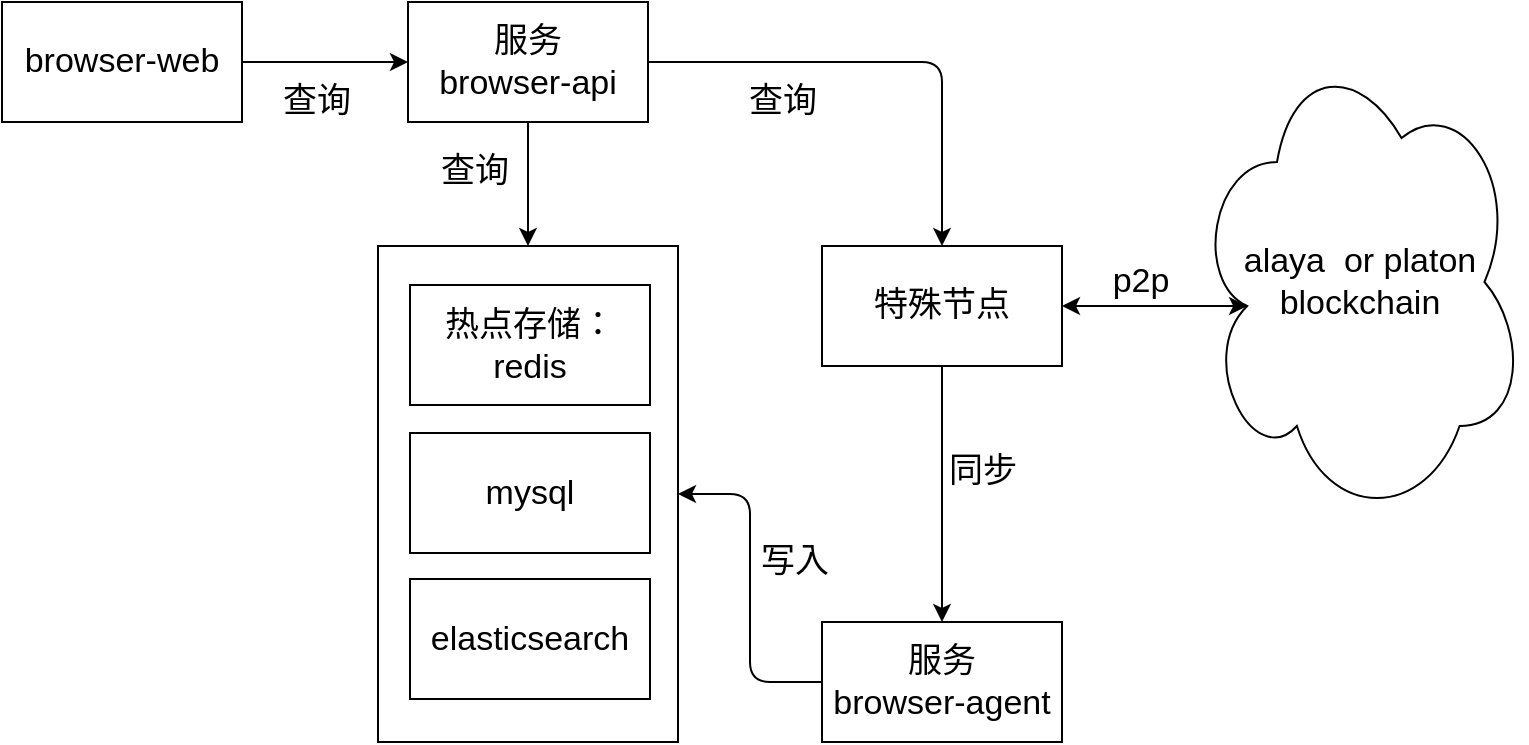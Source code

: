 <mxfile version="13.5.7" type="device"><diagram name="logical_view" id="gOOX4G0cLXrp1_yre5Qv"><mxGraphModel dx="868" dy="510" grid="1" gridSize="10" guides="1" tooltips="1" connect="1" arrows="1" fold="1" page="1" pageScale="1" pageWidth="827" pageHeight="1169" math="0" shadow="0"><root><mxCell id="fc_m-Gp1DQ3GTi2ffTte-0"/><mxCell id="fc_m-Gp1DQ3GTi2ffTte-1" parent="fc_m-Gp1DQ3GTi2ffTte-0"/><mxCell id="SwlYja6bmXtAv2LbIv9P-16" value="" style="rounded=0;whiteSpace=wrap;html=1;fontSize=17;" parent="fc_m-Gp1DQ3GTi2ffTte-1" vertex="1"><mxGeometry x="222" y="252" width="150" height="248" as="geometry"/></mxCell><mxCell id="fc_m-Gp1DQ3GTi2ffTte-3" value="browser-web" style="rounded=0;whiteSpace=wrap;html=1;fontSize=17;" parent="fc_m-Gp1DQ3GTi2ffTte-1" vertex="1"><mxGeometry x="34" y="130" width="120" height="60" as="geometry"/></mxCell><mxCell id="fc_m-Gp1DQ3GTi2ffTte-4" value="服务&lt;br style=&quot;font-size: 17px;&quot;&gt;browser-agent" style="rounded=0;whiteSpace=wrap;html=1;fontSize=17;" parent="fc_m-Gp1DQ3GTi2ffTte-1" vertex="1"><mxGeometry x="444" y="440" width="120" height="60" as="geometry"/></mxCell><mxCell id="fc_m-Gp1DQ3GTi2ffTte-6" value="服务&lt;br style=&quot;font-size: 17px;&quot;&gt;browser-api" style="rounded=0;whiteSpace=wrap;html=1;fontSize=17;" parent="fc_m-Gp1DQ3GTi2ffTte-1" vertex="1"><mxGeometry x="237" y="130" width="120" height="60" as="geometry"/></mxCell><mxCell id="fc_m-Gp1DQ3GTi2ffTte-7" value="特殊节点" style="rounded=0;whiteSpace=wrap;html=1;fontSize=17;" parent="fc_m-Gp1DQ3GTi2ffTte-1" vertex="1"><mxGeometry x="444" y="252" width="120" height="60" as="geometry"/></mxCell><mxCell id="fc_m-Gp1DQ3GTi2ffTte-8" value="mysql" style="rounded=0;whiteSpace=wrap;html=1;fontSize=17;" parent="fc_m-Gp1DQ3GTi2ffTte-1" vertex="1"><mxGeometry x="238" y="345.5" width="120" height="60" as="geometry"/></mxCell><mxCell id="fc_m-Gp1DQ3GTi2ffTte-9" value="热点存储：redis" style="rounded=0;whiteSpace=wrap;html=1;fontSize=17;" parent="fc_m-Gp1DQ3GTi2ffTte-1" vertex="1"><mxGeometry x="238" y="271.5" width="120" height="60" as="geometry"/></mxCell><mxCell id="fc_m-Gp1DQ3GTi2ffTte-17" value="" style="endArrow=classic;html=1;exitX=1;exitY=0.5;exitDx=0;exitDy=0;entryX=0;entryY=0.5;entryDx=0;entryDy=0;fontSize=17;" parent="fc_m-Gp1DQ3GTi2ffTte-1" source="fc_m-Gp1DQ3GTi2ffTte-3" target="fc_m-Gp1DQ3GTi2ffTte-6" edge="1"><mxGeometry width="50" height="50" relative="1" as="geometry"><mxPoint x="104" y="510" as="sourcePoint"/><mxPoint x="354" y="210" as="targetPoint"/></mxGeometry></mxCell><mxCell id="fc_m-Gp1DQ3GTi2ffTte-20" value="查询" style="text;html=1;resizable=0;points=[];align=center;verticalAlign=middle;labelBackgroundColor=#ffffff;fontSize=17;" parent="fc_m-Gp1DQ3GTi2ffTte-17" vertex="1" connectable="0"><mxGeometry x="-0.174" y="-1" relative="1" as="geometry"><mxPoint x="2" y="19" as="offset"/></mxGeometry></mxCell><mxCell id="fc_m-Gp1DQ3GTi2ffTte-21" value="" style="endArrow=classic;html=1;exitX=0.5;exitY=1;exitDx=0;exitDy=0;entryX=0.5;entryY=0;entryDx=0;entryDy=0;edgeStyle=orthogonalEdgeStyle;fontSize=17;" parent="fc_m-Gp1DQ3GTi2ffTte-1" source="fc_m-Gp1DQ3GTi2ffTte-7" target="fc_m-Gp1DQ3GTi2ffTte-4" edge="1"><mxGeometry width="50" height="50" relative="1" as="geometry"><mxPoint x="384" y="510" as="sourcePoint"/><mxPoint x="394" y="460" as="targetPoint"/></mxGeometry></mxCell><mxCell id="fc_m-Gp1DQ3GTi2ffTte-22" value="同步" style="text;html=1;resizable=0;points=[];align=center;verticalAlign=middle;labelBackgroundColor=#ffffff;fontSize=17;" parent="fc_m-Gp1DQ3GTi2ffTte-21" vertex="1" connectable="0"><mxGeometry x="-0.183" y="-3" relative="1" as="geometry"><mxPoint x="23" as="offset"/></mxGeometry></mxCell><mxCell id="SwlYja6bmXtAv2LbIv9P-0" value="" style="endArrow=classic;html=1;exitX=0;exitY=0.5;exitDx=0;exitDy=0;edgeStyle=orthogonalEdgeStyle;fontSize=17;entryX=1;entryY=0.5;entryDx=0;entryDy=0;" parent="fc_m-Gp1DQ3GTi2ffTte-1" source="fc_m-Gp1DQ3GTi2ffTte-4" target="SwlYja6bmXtAv2LbIv9P-16" edge="1"><mxGeometry width="50" height="50" relative="1" as="geometry"><mxPoint x="607" y="410" as="sourcePoint"/><mxPoint x="372" y="438" as="targetPoint"/></mxGeometry></mxCell><mxCell id="SwlYja6bmXtAv2LbIv9P-19" value="写入" style="text;html=1;resizable=0;points=[];align=center;verticalAlign=middle;labelBackgroundColor=#ffffff;fontSize=17;" parent="SwlYja6bmXtAv2LbIv9P-0" vertex="1" connectable="0"><mxGeometry x="0.133" y="-5" relative="1" as="geometry"><mxPoint x="17" y="-2.5" as="offset"/></mxGeometry></mxCell><mxCell id="SwlYja6bmXtAv2LbIv9P-6" value="" style="endArrow=classic;html=1;exitX=0.5;exitY=1;exitDx=0;exitDy=0;edgeStyle=orthogonalEdgeStyle;entryX=0.5;entryY=0;entryDx=0;entryDy=0;fontSize=17;" parent="fc_m-Gp1DQ3GTi2ffTte-1" source="fc_m-Gp1DQ3GTi2ffTte-6" target="SwlYja6bmXtAv2LbIv9P-16" edge="1"><mxGeometry width="50" height="50" relative="1" as="geometry"><mxPoint x="442" y="200" as="sourcePoint"/><mxPoint x="782" y="270" as="targetPoint"/></mxGeometry></mxCell><mxCell id="SwlYja6bmXtAv2LbIv9P-7" value="查询" style="text;html=1;resizable=0;points=[];align=center;verticalAlign=middle;labelBackgroundColor=#ffffff;fontSize=17;" parent="SwlYja6bmXtAv2LbIv9P-6" vertex="1" connectable="0"><mxGeometry x="-0.174" y="-1" relative="1" as="geometry"><mxPoint x="-26" y="-1" as="offset"/></mxGeometry></mxCell><mxCell id="SwlYja6bmXtAv2LbIv9P-12" value="" style="endArrow=classic;html=1;exitX=1;exitY=0.5;exitDx=0;exitDy=0;edgeStyle=orthogonalEdgeStyle;entryX=0.5;entryY=0;entryDx=0;entryDy=0;fontSize=17;" parent="fc_m-Gp1DQ3GTi2ffTte-1" source="fc_m-Gp1DQ3GTi2ffTte-6" target="fc_m-Gp1DQ3GTi2ffTte-7" edge="1"><mxGeometry width="50" height="50" relative="1" as="geometry"><mxPoint x="307" y="580" as="sourcePoint"/><mxPoint x="307" y="420" as="targetPoint"/></mxGeometry></mxCell><mxCell id="SwlYja6bmXtAv2LbIv9P-13" value="查询" style="text;html=1;resizable=0;points=[];align=center;verticalAlign=middle;labelBackgroundColor=#ffffff;fontSize=17;" parent="SwlYja6bmXtAv2LbIv9P-12" vertex="1" connectable="0"><mxGeometry x="0.18" y="1" relative="1" as="geometry"><mxPoint x="-74" y="21" as="offset"/></mxGeometry></mxCell><mxCell id="7MQkZH9lYIZDU4Ub7Tr6-2" value="elasticsearch" style="rounded=0;whiteSpace=wrap;html=1;fontSize=17;" parent="fc_m-Gp1DQ3GTi2ffTte-1" vertex="1"><mxGeometry x="238" y="418.5" width="120" height="60" as="geometry"/></mxCell><mxCell id="tnfj5mynWAeeGFpyN0lF-0" value="alaya&amp;nbsp; or platon&lt;br style=&quot;font-size: 17px;&quot;&gt;blockchain" style="ellipse;shape=cloud;whiteSpace=wrap;html=1;fontSize=17;" vertex="1" parent="fc_m-Gp1DQ3GTi2ffTte-1"><mxGeometry x="630" y="150" width="166" height="240" as="geometry"/></mxCell><mxCell id="tnfj5mynWAeeGFpyN0lF-1" value="" style="endArrow=classic;startArrow=classic;html=1;exitX=1;exitY=0.5;exitDx=0;exitDy=0;entryX=0.16;entryY=0.55;entryDx=0;entryDy=0;entryPerimeter=0;fontSize=17;" edge="1" parent="fc_m-Gp1DQ3GTi2ffTte-1" source="fc_m-Gp1DQ3GTi2ffTte-7" target="tnfj5mynWAeeGFpyN0lF-0"><mxGeometry width="50" height="50" relative="1" as="geometry"><mxPoint x="574" y="380" as="sourcePoint"/><mxPoint x="624" y="330" as="targetPoint"/></mxGeometry></mxCell><mxCell id="tnfj5mynWAeeGFpyN0lF-2" value="p2p" style="edgeLabel;html=1;align=center;verticalAlign=middle;resizable=0;points=[];fontSize=17;" vertex="1" connectable="0" parent="tnfj5mynWAeeGFpyN0lF-1"><mxGeometry x="0.269" y="1" relative="1" as="geometry"><mxPoint x="-20" y="-11" as="offset"/></mxGeometry></mxCell></root></mxGraphModel></diagram></mxfile>